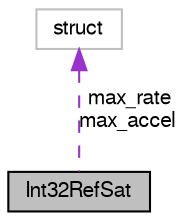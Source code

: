 digraph "Int32RefSat"
{
  edge [fontname="FreeSans",fontsize="10",labelfontname="FreeSans",labelfontsize="10"];
  node [fontname="FreeSans",fontsize="10",shape=record];
  Node1 [label="Int32RefSat",height=0.2,width=0.4,color="black", fillcolor="grey75", style="filled", fontcolor="black"];
  Node2 -> Node1 [dir="back",color="darkorchid3",fontsize="10",style="dashed",label=" max_rate\nmax_accel" ,fontname="FreeSans"];
  Node2 [label="struct",height=0.2,width=0.4,color="grey75", fillcolor="white", style="filled"];
}
